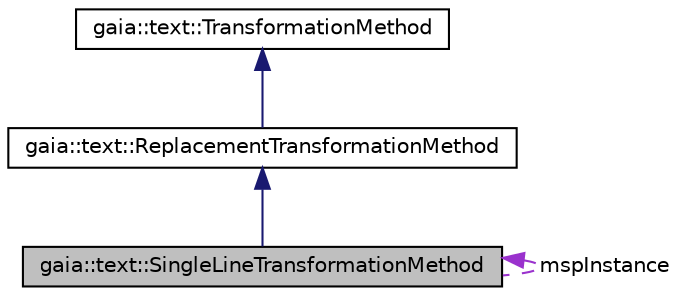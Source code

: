 digraph G
{
  edge [fontname="Helvetica",fontsize="10",labelfontname="Helvetica",labelfontsize="10"];
  node [fontname="Helvetica",fontsize="10",shape=record];
  Node1 [label="gaia::text::SingleLineTransformationMethod",height=0.2,width=0.4,color="black", fillcolor="grey75", style="filled" fontcolor="black"];
  Node2 -> Node1 [dir=back,color="midnightblue",fontsize="10",style="solid",fontname="Helvetica"];
  Node2 [label="gaia::text::ReplacementTransformationMethod",height=0.2,width=0.4,color="black", fillcolor="white", style="filled",URL="$d8/d10/classgaia_1_1text_1_1_replacement_transformation_method.html",tooltip="This transformation method causes the characters in the getOriginal array to be replaced by the corre..."];
  Node3 -> Node2 [dir=back,color="midnightblue",fontsize="10",style="solid",fontname="Helvetica"];
  Node3 [label="gaia::text::TransformationMethod",height=0.2,width=0.4,color="black", fillcolor="white", style="filled",URL="$de/d26/classgaia_1_1text_1_1_transformation_method.html",tooltip="TextView uses TransformationMethods to do things like replacing the characters of passwords with dots..."];
  Node1 -> Node1 [dir=back,color="darkorchid3",fontsize="10",style="dashed",label="mspInstance",fontname="Helvetica"];
}
